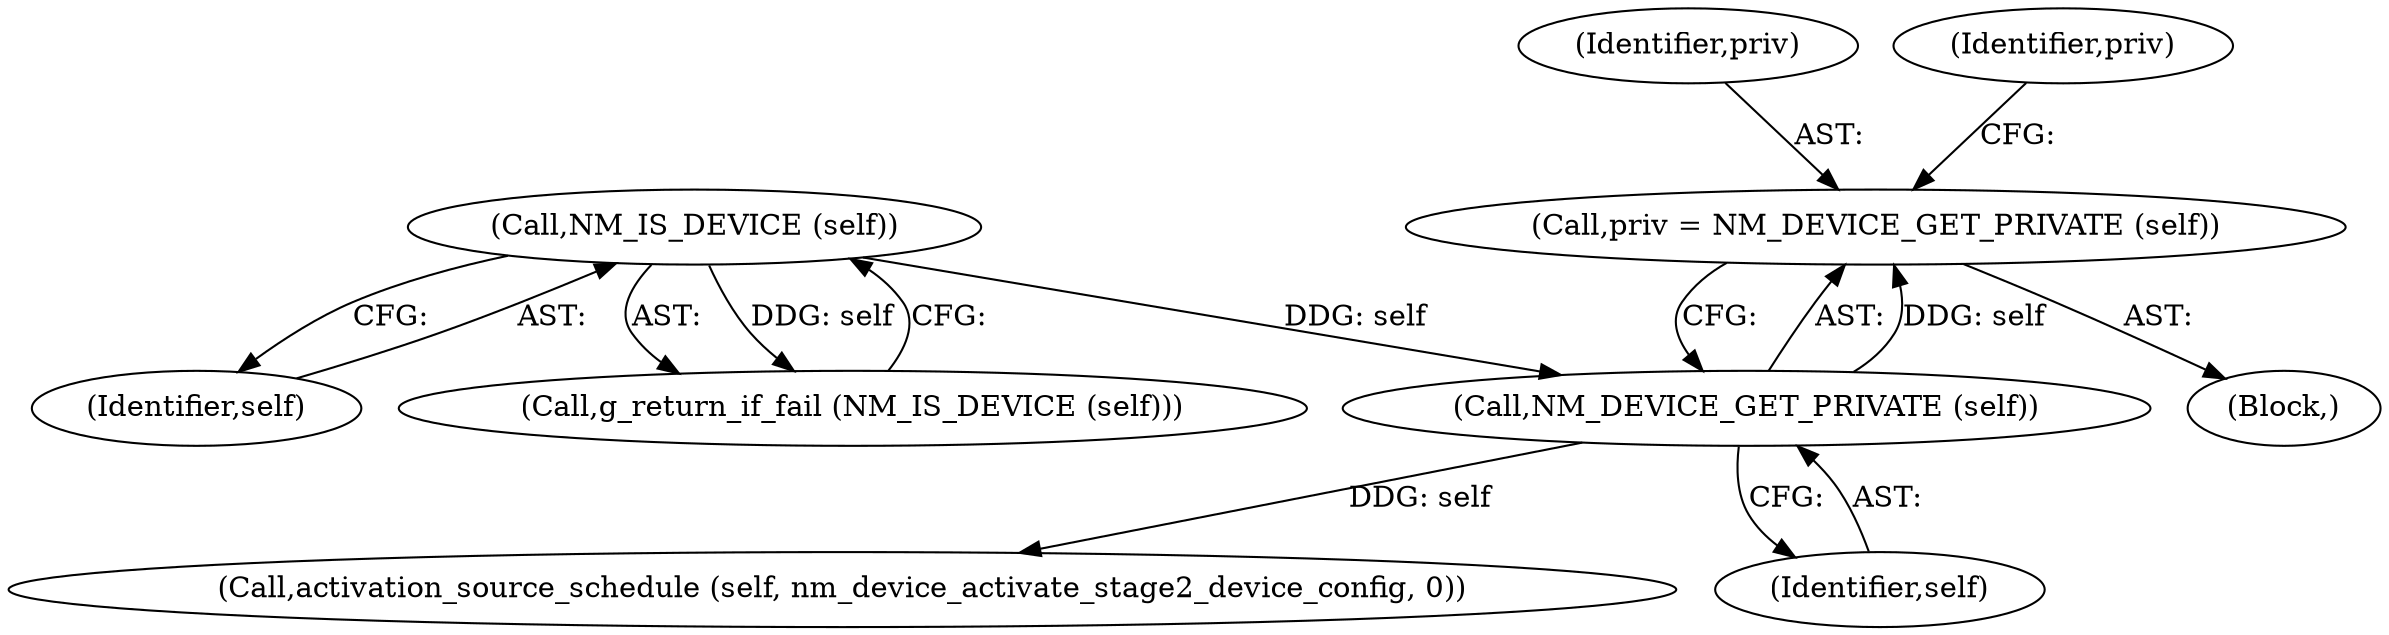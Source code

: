 digraph "0_NetworkManager_d5fc88e573fa58b93034b04d35a2454f5d28cad9@pointer" {
"1003889" [label="(Call,priv = NM_DEVICE_GET_PRIVATE (self))"];
"1003891" [label="(Call,NM_DEVICE_GET_PRIVATE (self))"];
"1003887" [label="(Call,NM_IS_DEVICE (self))"];
"1003889" [label="(Call,priv = NM_DEVICE_GET_PRIVATE (self))"];
"1003897" [label="(Call,activation_source_schedule (self, nm_device_activate_stage2_device_config, 0))"];
"1003888" [label="(Identifier,self)"];
"1003890" [label="(Identifier,priv)"];
"1003886" [label="(Call,g_return_if_fail (NM_IS_DEVICE (self)))"];
"1003892" [label="(Identifier,self)"];
"1003891" [label="(Call,NM_DEVICE_GET_PRIVATE (self))"];
"1003895" [label="(Identifier,priv)"];
"1003884" [label="(Block,)"];
"1003887" [label="(Call,NM_IS_DEVICE (self))"];
"1003889" -> "1003884"  [label="AST: "];
"1003889" -> "1003891"  [label="CFG: "];
"1003890" -> "1003889"  [label="AST: "];
"1003891" -> "1003889"  [label="AST: "];
"1003895" -> "1003889"  [label="CFG: "];
"1003891" -> "1003889"  [label="DDG: self"];
"1003891" -> "1003892"  [label="CFG: "];
"1003892" -> "1003891"  [label="AST: "];
"1003887" -> "1003891"  [label="DDG: self"];
"1003891" -> "1003897"  [label="DDG: self"];
"1003887" -> "1003886"  [label="AST: "];
"1003887" -> "1003888"  [label="CFG: "];
"1003888" -> "1003887"  [label="AST: "];
"1003886" -> "1003887"  [label="CFG: "];
"1003887" -> "1003886"  [label="DDG: self"];
}
